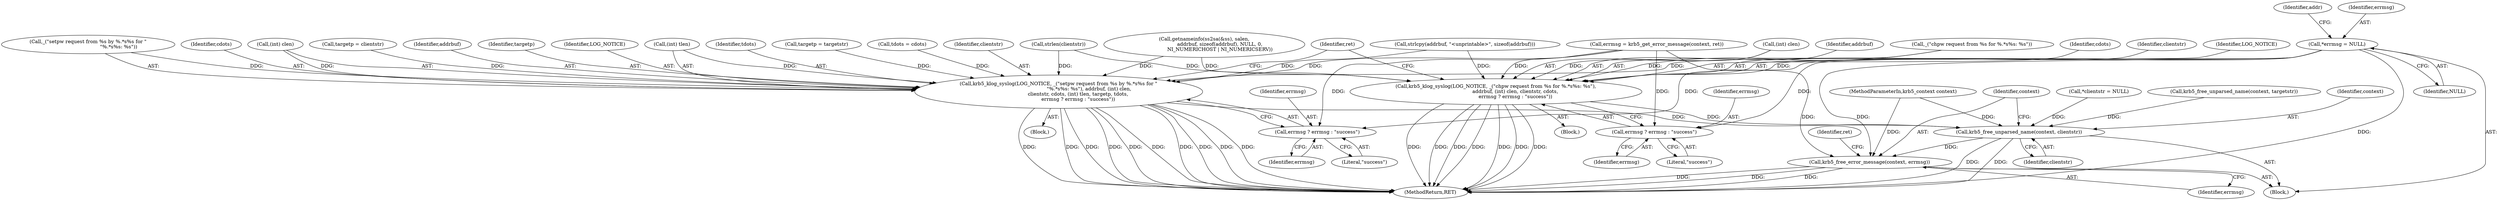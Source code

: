 digraph "0_krb5_cf1a0c411b2668c57c41e9c4efd15ba17b6b322c@pointer" {
"1000178" [label="(Call,*errmsg = NULL)"];
"1000840" [label="(Call,krb5_klog_syslog(LOG_NOTICE, _(\"setpw request from %s by %.*s%s for \"\n                                       \"%.*s%s: %s\"), addrbuf, (int) clen,\n                         clientstr, cdots, (int) tlen, targetp, tdots,\n                         errmsg ? errmsg : \"success\"))"];
"1001252" [label="(Call,krb5_free_unparsed_name(context, clientstr))"];
"1001255" [label="(Call,krb5_free_error_message(context, errmsg))"];
"1000855" [label="(Call,errmsg ? errmsg : \"success\")"];
"1000861" [label="(Call,krb5_klog_syslog(LOG_NOTICE, _(\"chpw request from %s for %.*s%s: %s\"),\n                         addrbuf, (int) clen, clientstr, cdots,\n                         errmsg ? errmsg : \"success\"))"];
"1000871" [label="(Call,errmsg ? errmsg : \"success\")"];
"1001253" [label="(Identifier,context)"];
"1000799" [label="(Call,strlcpy(addrbuf, \"<unprintable>\", sizeof(addrbuf)))"];
"1001259" [label="(Identifier,ret)"];
"1000676" [label="(Call,strlen(clientstr))"];
"1001252" [label="(Call,krb5_free_unparsed_name(context, clientstr))"];
"1000866" [label="(Call,(int) clen)"];
"1000872" [label="(Identifier,errmsg)"];
"1000130" [label="(Block,)"];
"1000170" [label="(Call,*clientstr = NULL)"];
"1001249" [label="(Call,krb5_free_unparsed_name(context, targetstr))"];
"1000858" [label="(Literal,\"success\")"];
"1000865" [label="(Identifier,addrbuf)"];
"1000849" [label="(Identifier,cdots)"];
"1000871" [label="(Call,errmsg ? errmsg : \"success\")"];
"1000856" [label="(Identifier,errmsg)"];
"1000863" [label="(Call,_(\"chpw request from %s for %.*s%s: %s\"))"];
"1000876" [label="(Identifier,ret)"];
"1000860" [label="(Block,)"];
"1000874" [label="(Literal,\"success\")"];
"1000845" [label="(Call,(int) clen)"];
"1000837" [label="(Call,targetp = clientstr)"];
"1000870" [label="(Identifier,cdots)"];
"1001255" [label="(Call,krb5_free_error_message(context, errmsg))"];
"1000180" [label="(Identifier,NULL)"];
"1000122" [label="(MethodParameterIn,krb5_context context)"];
"1000785" [label="(Call,getnameinfo(ss2sa(&ss), salen,\n                    addrbuf, sizeof(addrbuf), NULL, 0,\n                    NI_NUMERICHOST | NI_NUMERICSERV))"];
"1000873" [label="(Identifier,errmsg)"];
"1000842" [label="(Call,_(\"setpw request from %s by %.*s%s for \"\n                                       \"%.*s%s: %s\"))"];
"1001257" [label="(Identifier,errmsg)"];
"1000808" [label="(Block,)"];
"1000844" [label="(Identifier,addrbuf)"];
"1000853" [label="(Identifier,targetp)"];
"1000841" [label="(Identifier,LOG_NOTICE)"];
"1000869" [label="(Identifier,clientstr)"];
"1000861" [label="(Call,krb5_klog_syslog(LOG_NOTICE, _(\"chpw request from %s for %.*s%s: %s\"),\n                         addrbuf, (int) clen, clientstr, cdots,\n                         errmsg ? errmsg : \"success\"))"];
"1000854" [label="(Identifier,tdots)"];
"1000188" [label="(Identifier,addr)"];
"1000823" [label="(Call,targetp = targetstr)"];
"1001260" [label="(MethodReturn,RET)"];
"1001256" [label="(Identifier,context)"];
"1000178" [label="(Call,*errmsg = NULL)"];
"1000840" [label="(Call,krb5_klog_syslog(LOG_NOTICE, _(\"setpw request from %s by %.*s%s for \"\n                                       \"%.*s%s: %s\"), addrbuf, (int) clen,\n                         clientstr, cdots, (int) tlen, targetp, tdots,\n                         errmsg ? errmsg : \"success\"))"];
"1000820" [label="(Call,tdots = cdots)"];
"1000848" [label="(Identifier,clientstr)"];
"1000654" [label="(Call,errmsg = krb5_get_error_message(context, ret))"];
"1000850" [label="(Call,(int) tlen)"];
"1001254" [label="(Identifier,clientstr)"];
"1000179" [label="(Identifier,errmsg)"];
"1000857" [label="(Identifier,errmsg)"];
"1000855" [label="(Call,errmsg ? errmsg : \"success\")"];
"1000862" [label="(Identifier,LOG_NOTICE)"];
"1000178" -> "1000130"  [label="AST: "];
"1000178" -> "1000180"  [label="CFG: "];
"1000179" -> "1000178"  [label="AST: "];
"1000180" -> "1000178"  [label="AST: "];
"1000188" -> "1000178"  [label="CFG: "];
"1000178" -> "1001260"  [label="DDG: "];
"1000178" -> "1000840"  [label="DDG: "];
"1000178" -> "1000855"  [label="DDG: "];
"1000178" -> "1000861"  [label="DDG: "];
"1000178" -> "1000871"  [label="DDG: "];
"1000178" -> "1001255"  [label="DDG: "];
"1000840" -> "1000808"  [label="AST: "];
"1000840" -> "1000855"  [label="CFG: "];
"1000841" -> "1000840"  [label="AST: "];
"1000842" -> "1000840"  [label="AST: "];
"1000844" -> "1000840"  [label="AST: "];
"1000845" -> "1000840"  [label="AST: "];
"1000848" -> "1000840"  [label="AST: "];
"1000849" -> "1000840"  [label="AST: "];
"1000850" -> "1000840"  [label="AST: "];
"1000853" -> "1000840"  [label="AST: "];
"1000854" -> "1000840"  [label="AST: "];
"1000855" -> "1000840"  [label="AST: "];
"1000876" -> "1000840"  [label="CFG: "];
"1000840" -> "1001260"  [label="DDG: "];
"1000840" -> "1001260"  [label="DDG: "];
"1000840" -> "1001260"  [label="DDG: "];
"1000840" -> "1001260"  [label="DDG: "];
"1000840" -> "1001260"  [label="DDG: "];
"1000840" -> "1001260"  [label="DDG: "];
"1000840" -> "1001260"  [label="DDG: "];
"1000840" -> "1001260"  [label="DDG: "];
"1000840" -> "1001260"  [label="DDG: "];
"1000840" -> "1001260"  [label="DDG: "];
"1000842" -> "1000840"  [label="DDG: "];
"1000785" -> "1000840"  [label="DDG: "];
"1000799" -> "1000840"  [label="DDG: "];
"1000845" -> "1000840"  [label="DDG: "];
"1000676" -> "1000840"  [label="DDG: "];
"1000850" -> "1000840"  [label="DDG: "];
"1000837" -> "1000840"  [label="DDG: "];
"1000823" -> "1000840"  [label="DDG: "];
"1000820" -> "1000840"  [label="DDG: "];
"1000654" -> "1000840"  [label="DDG: "];
"1000840" -> "1001252"  [label="DDG: "];
"1001252" -> "1000130"  [label="AST: "];
"1001252" -> "1001254"  [label="CFG: "];
"1001253" -> "1001252"  [label="AST: "];
"1001254" -> "1001252"  [label="AST: "];
"1001256" -> "1001252"  [label="CFG: "];
"1001252" -> "1001260"  [label="DDG: "];
"1001252" -> "1001260"  [label="DDG: "];
"1001249" -> "1001252"  [label="DDG: "];
"1000122" -> "1001252"  [label="DDG: "];
"1000170" -> "1001252"  [label="DDG: "];
"1000861" -> "1001252"  [label="DDG: "];
"1001252" -> "1001255"  [label="DDG: "];
"1001255" -> "1000130"  [label="AST: "];
"1001255" -> "1001257"  [label="CFG: "];
"1001256" -> "1001255"  [label="AST: "];
"1001257" -> "1001255"  [label="AST: "];
"1001259" -> "1001255"  [label="CFG: "];
"1001255" -> "1001260"  [label="DDG: "];
"1001255" -> "1001260"  [label="DDG: "];
"1001255" -> "1001260"  [label="DDG: "];
"1000122" -> "1001255"  [label="DDG: "];
"1000654" -> "1001255"  [label="DDG: "];
"1000855" -> "1000857"  [label="CFG: "];
"1000855" -> "1000858"  [label="CFG: "];
"1000856" -> "1000855"  [label="AST: "];
"1000857" -> "1000855"  [label="AST: "];
"1000858" -> "1000855"  [label="AST: "];
"1000654" -> "1000855"  [label="DDG: "];
"1000861" -> "1000860"  [label="AST: "];
"1000861" -> "1000871"  [label="CFG: "];
"1000862" -> "1000861"  [label="AST: "];
"1000863" -> "1000861"  [label="AST: "];
"1000865" -> "1000861"  [label="AST: "];
"1000866" -> "1000861"  [label="AST: "];
"1000869" -> "1000861"  [label="AST: "];
"1000870" -> "1000861"  [label="AST: "];
"1000871" -> "1000861"  [label="AST: "];
"1000876" -> "1000861"  [label="CFG: "];
"1000861" -> "1001260"  [label="DDG: "];
"1000861" -> "1001260"  [label="DDG: "];
"1000861" -> "1001260"  [label="DDG: "];
"1000861" -> "1001260"  [label="DDG: "];
"1000861" -> "1001260"  [label="DDG: "];
"1000861" -> "1001260"  [label="DDG: "];
"1000861" -> "1001260"  [label="DDG: "];
"1000863" -> "1000861"  [label="DDG: "];
"1000785" -> "1000861"  [label="DDG: "];
"1000799" -> "1000861"  [label="DDG: "];
"1000866" -> "1000861"  [label="DDG: "];
"1000676" -> "1000861"  [label="DDG: "];
"1000654" -> "1000861"  [label="DDG: "];
"1000871" -> "1000873"  [label="CFG: "];
"1000871" -> "1000874"  [label="CFG: "];
"1000872" -> "1000871"  [label="AST: "];
"1000873" -> "1000871"  [label="AST: "];
"1000874" -> "1000871"  [label="AST: "];
"1000654" -> "1000871"  [label="DDG: "];
}
